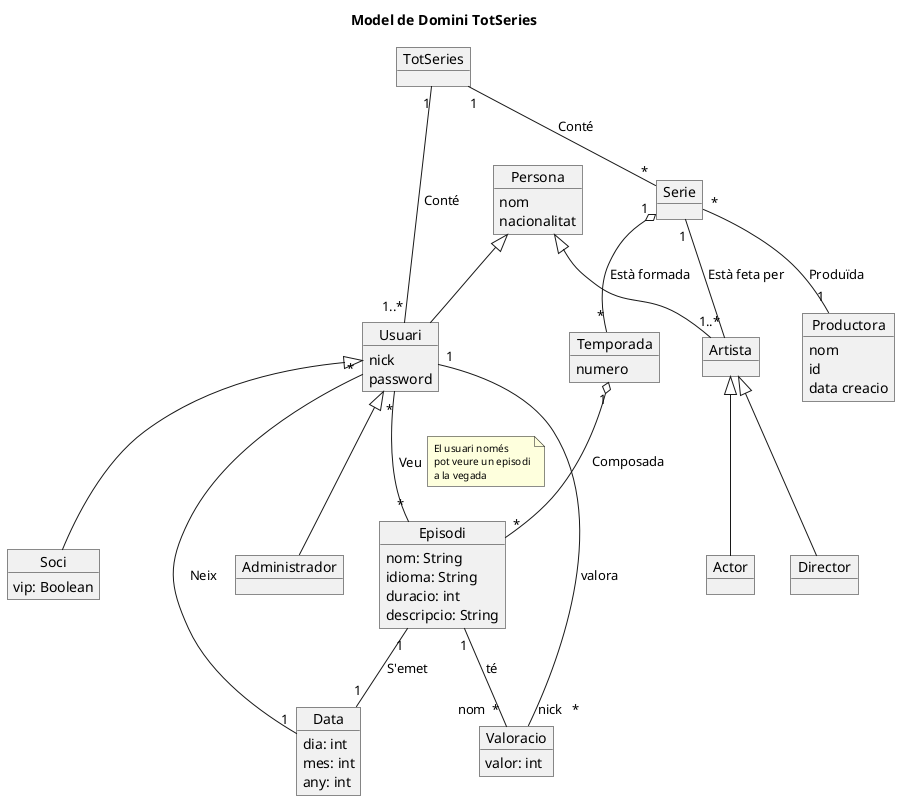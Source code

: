 @startuml

title Model de Domini TotSeries
top to bottom direction

object TotSeries
object Administrador
object Usuari{
nick
password
}
object Soci{
vip: Boolean
}
object Serie
object Actor
object Productora{
nom 
id
data creacio
}
object Director
object Artista
object Persona{
nom
nacionalitat
}
object Temporada{
numero
}
object Episodi{
nom: String
idioma: String
duracio: int
descripcio: String
}
object Data{
dia: int
mes: int
any: int
}
object Valoracio{
valor: int
}

TotSeries "1" -- "1..*" Usuari: Conté
TotSeries "1" -- "*" Serie: Conté
Usuari <|-- Administrador
Usuari <|-- Soci
Serie "1" o-- "*" Temporada: Està formada
Serie "1" -- "1..*" Artista: Està feta per
Artista <|-- Director
Artista <|-- Actor
Serie "*" -- "1" Productora: Produïda
Temporada "1" o-- "*" Episodi: Composada
Persona <|-- Usuari
Persona <|-- Artista
Episodi "1" -- "nom  *" Valoracio: té
Valoracio  "nick   *" -- "1" Usuari: valora 
Episodi "1" -- "1" Data: S'emet
Usuari "*" -- "1" Data: Neix
Usuari "*" -- "*" Episodi: Veu 
note right on link  
    <size:10>El usuari només</size>
    <size:10>pot veure un episodi</size>
    <size:10>a la vegada</size>
end note


@enduml

